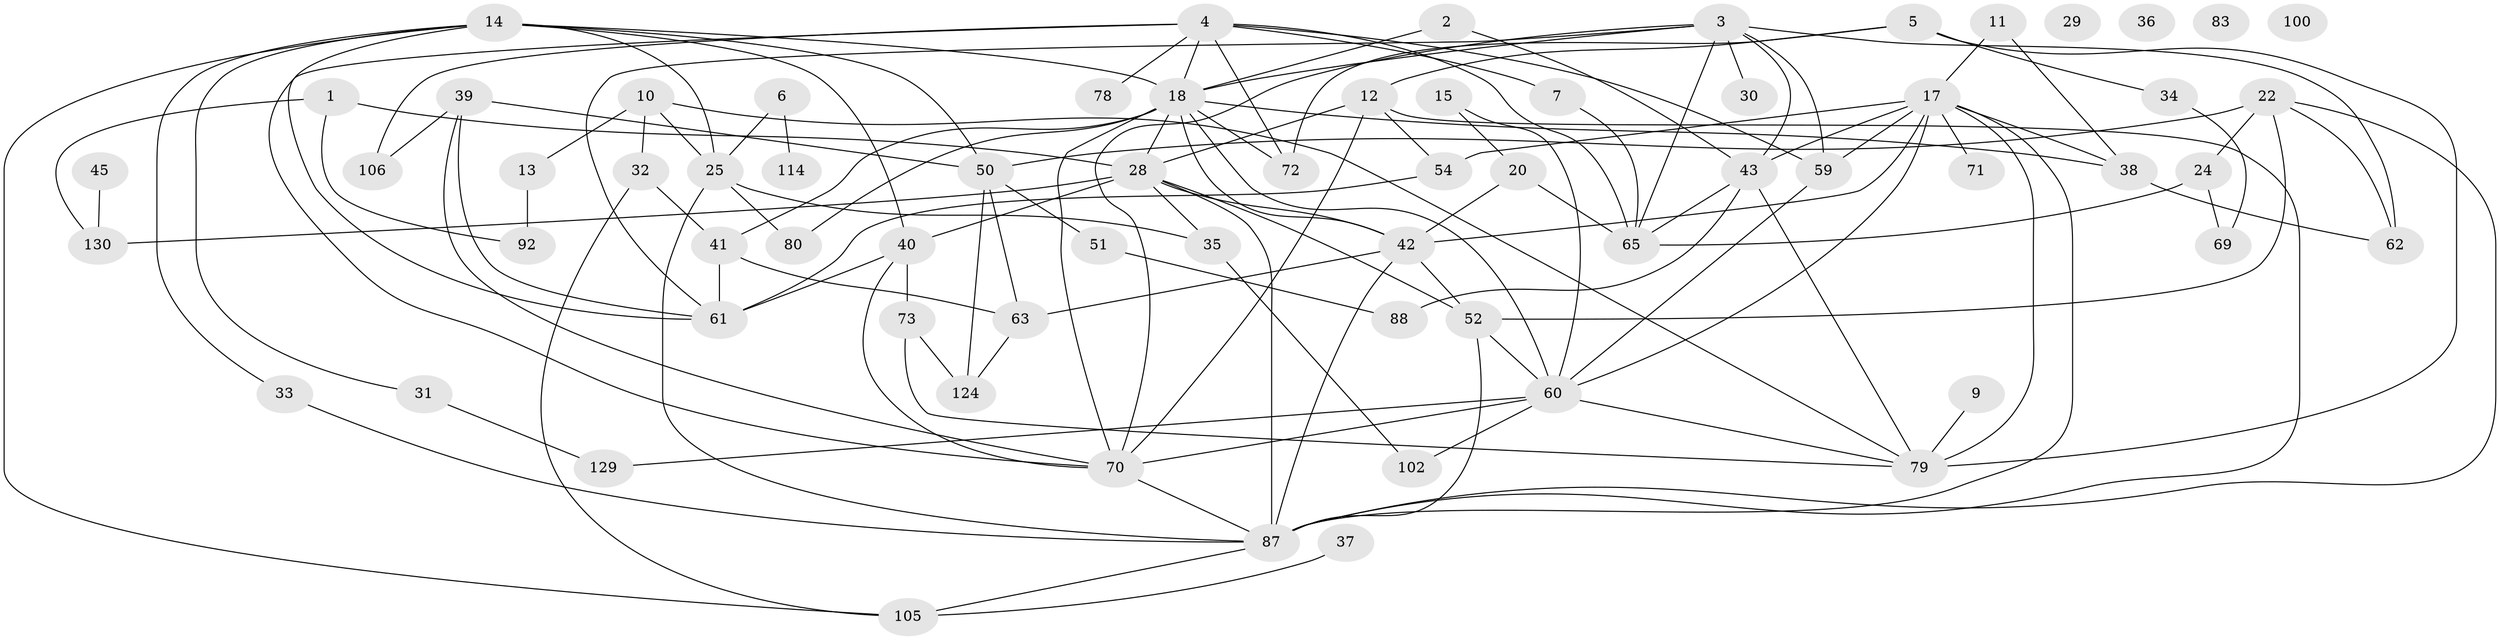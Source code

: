 // original degree distribution, {2: 0.26119402985074625, 4: 0.1417910447761194, 3: 0.2835820895522388, 7: 0.022388059701492536, 1: 0.11940298507462686, 6: 0.07462686567164178, 0: 0.029850746268656716, 5: 0.05970149253731343, 9: 0.007462686567164179}
// Generated by graph-tools (version 1.1) at 2025/13/03/09/25 04:13:07]
// undirected, 67 vertices, 126 edges
graph export_dot {
graph [start="1"]
  node [color=gray90,style=filled];
  1 [super="+48"];
  2;
  3 [super="+16"];
  4 [super="+66+8+23"];
  5 [super="+21+74"];
  6;
  7;
  9 [super="+110"];
  10 [super="+122"];
  11;
  12 [super="+64+82+27"];
  13;
  14 [super="+19+93"];
  15 [super="+67+126"];
  17 [super="+55"];
  18 [super="+89+26"];
  20 [super="+91+57+127"];
  22 [super="+49"];
  24;
  25 [super="+123+58"];
  28 [super="+81+44+76"];
  29;
  30;
  31;
  32 [super="+128"];
  33;
  34;
  35 [super="+132"];
  36;
  37;
  38 [super="+75"];
  39 [super="+118"];
  40 [super="+97"];
  41 [super="+95+47"];
  42 [super="+46+90+86"];
  43 [super="+53"];
  45;
  50 [super="+116"];
  51;
  52 [super="+121+96"];
  54 [super="+56"];
  59 [super="+98"];
  60 [super="+107"];
  61 [super="+68"];
  62;
  63;
  65 [super="+108"];
  69 [super="+77+125"];
  70 [super="+103"];
  71;
  72 [super="+120"];
  73;
  78;
  79 [super="+101"];
  80;
  83;
  87 [super="+115+99"];
  88 [super="+104"];
  92;
  100;
  102;
  105 [super="+111"];
  106 [super="+113"];
  114;
  124;
  129;
  130;
  1 -- 130;
  1 -- 28;
  1 -- 92;
  2 -- 43;
  2 -- 18;
  3 -- 70;
  3 -- 65;
  3 -- 43;
  3 -- 18;
  3 -- 62;
  3 -- 59;
  3 -- 30;
  3 -- 61;
  4 -- 18;
  4 -- 7;
  4 -- 78;
  4 -- 70;
  4 -- 72;
  4 -- 65;
  4 -- 106;
  4 -- 59;
  5 -- 34;
  5 -- 72;
  5 -- 12;
  5 -- 79;
  6 -- 25;
  6 -- 114;
  7 -- 65;
  9 -- 79;
  10 -- 25;
  10 -- 13;
  10 -- 32;
  10 -- 79;
  11 -- 17;
  11 -- 38;
  12 -- 70;
  12 -- 54;
  12 -- 28 [weight=2];
  12 -- 87;
  13 -- 92;
  14 -- 40;
  14 -- 25;
  14 -- 50;
  14 -- 31;
  14 -- 33;
  14 -- 18;
  14 -- 105;
  14 -- 61;
  15 -- 60 [weight=2];
  15 -- 20;
  17 -- 71;
  17 -- 43;
  17 -- 79;
  17 -- 54;
  17 -- 60;
  17 -- 38;
  17 -- 42;
  17 -- 87;
  17 -- 59;
  18 -- 72;
  18 -- 60;
  18 -- 38 [weight=2];
  18 -- 80;
  18 -- 70;
  18 -- 42;
  18 -- 28;
  18 -- 41;
  20 -- 65;
  20 -- 42;
  22 -- 62;
  22 -- 24;
  22 -- 50 [weight=2];
  22 -- 52;
  22 -- 87;
  24 -- 69;
  24 -- 65;
  25 -- 35;
  25 -- 80;
  25 -- 87;
  28 -- 52 [weight=2];
  28 -- 40 [weight=2];
  28 -- 35;
  28 -- 42;
  28 -- 130;
  28 -- 87 [weight=2];
  31 -- 129;
  32 -- 41;
  32 -- 105;
  33 -- 87;
  34 -- 69;
  35 -- 102;
  37 -- 105;
  38 -- 62;
  39 -- 70;
  39 -- 50;
  39 -- 106;
  39 -- 61;
  40 -- 61;
  40 -- 70;
  40 -- 73;
  41 -- 63;
  41 -- 61;
  42 -- 52;
  42 -- 63;
  42 -- 87;
  43 -- 79;
  43 -- 88;
  43 -- 65;
  45 -- 130;
  50 -- 51 [weight=2];
  50 -- 63 [weight=2];
  50 -- 124;
  51 -- 88;
  52 -- 60;
  52 -- 87;
  54 -- 61;
  59 -- 60;
  60 -- 129;
  60 -- 102;
  60 -- 70;
  60 -- 79;
  63 -- 124;
  70 -- 87;
  73 -- 79;
  73 -- 124;
  87 -- 105;
}
